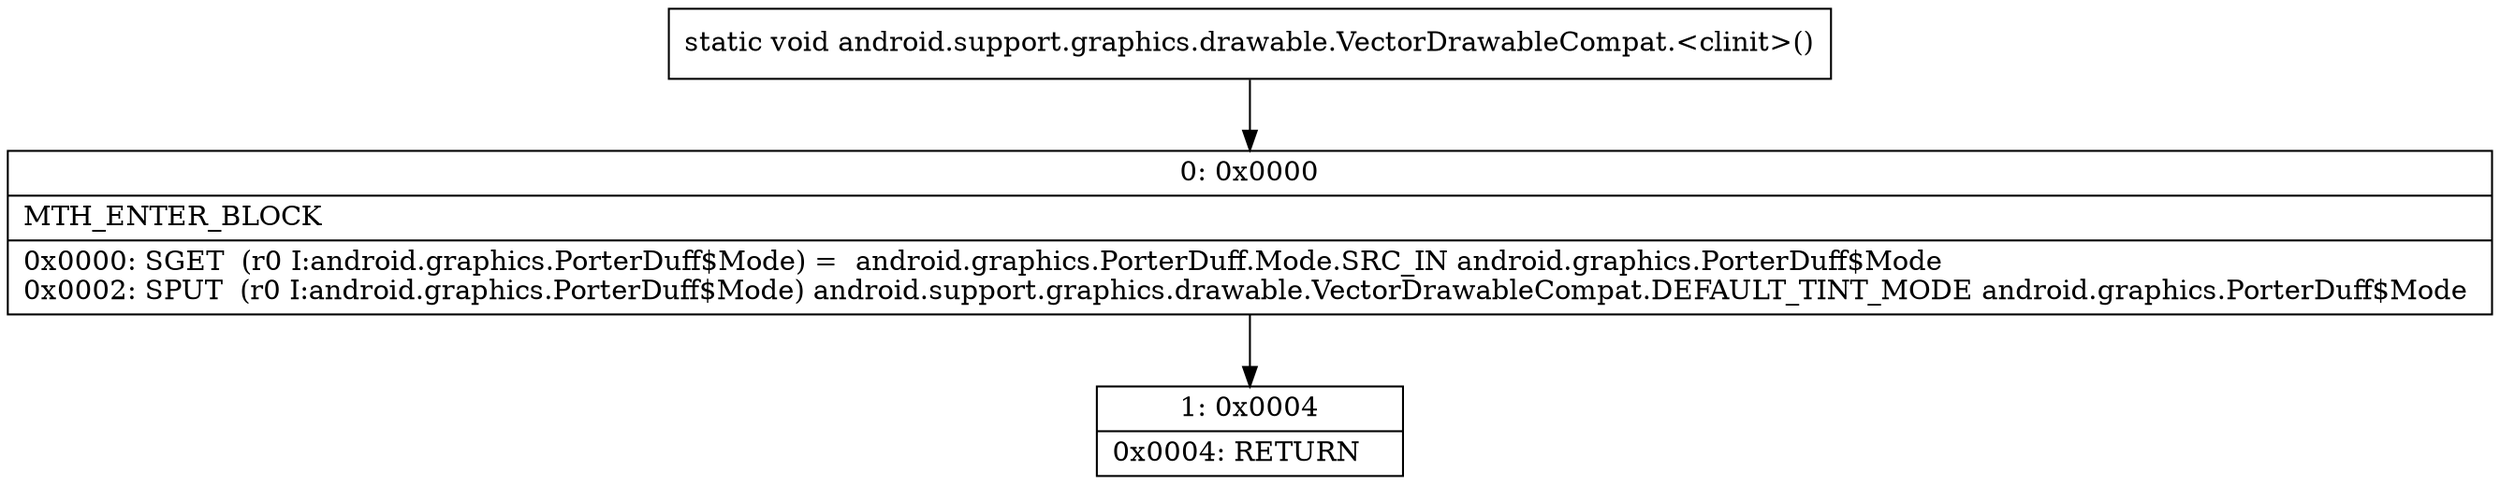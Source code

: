 digraph "CFG forandroid.support.graphics.drawable.VectorDrawableCompat.\<clinit\>()V" {
Node_0 [shape=record,label="{0\:\ 0x0000|MTH_ENTER_BLOCK\l|0x0000: SGET  (r0 I:android.graphics.PorterDuff$Mode) =  android.graphics.PorterDuff.Mode.SRC_IN android.graphics.PorterDuff$Mode \l0x0002: SPUT  (r0 I:android.graphics.PorterDuff$Mode) android.support.graphics.drawable.VectorDrawableCompat.DEFAULT_TINT_MODE android.graphics.PorterDuff$Mode \l}"];
Node_1 [shape=record,label="{1\:\ 0x0004|0x0004: RETURN   \l}"];
MethodNode[shape=record,label="{static void android.support.graphics.drawable.VectorDrawableCompat.\<clinit\>() }"];
MethodNode -> Node_0;
Node_0 -> Node_1;
}

